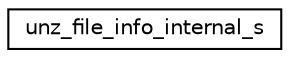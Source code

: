 digraph "Graphical Class Hierarchy"
{
  edge [fontname="Helvetica",fontsize="10",labelfontname="Helvetica",labelfontsize="10"];
  node [fontname="Helvetica",fontsize="10",shape=record];
  rankdir="LR";
  Node1 [label="unz_file_info_internal_s",height=0.2,width=0.4,color="black", fillcolor="white", style="filled",URL="$structunz__file__info__internal__s.html"];
}
